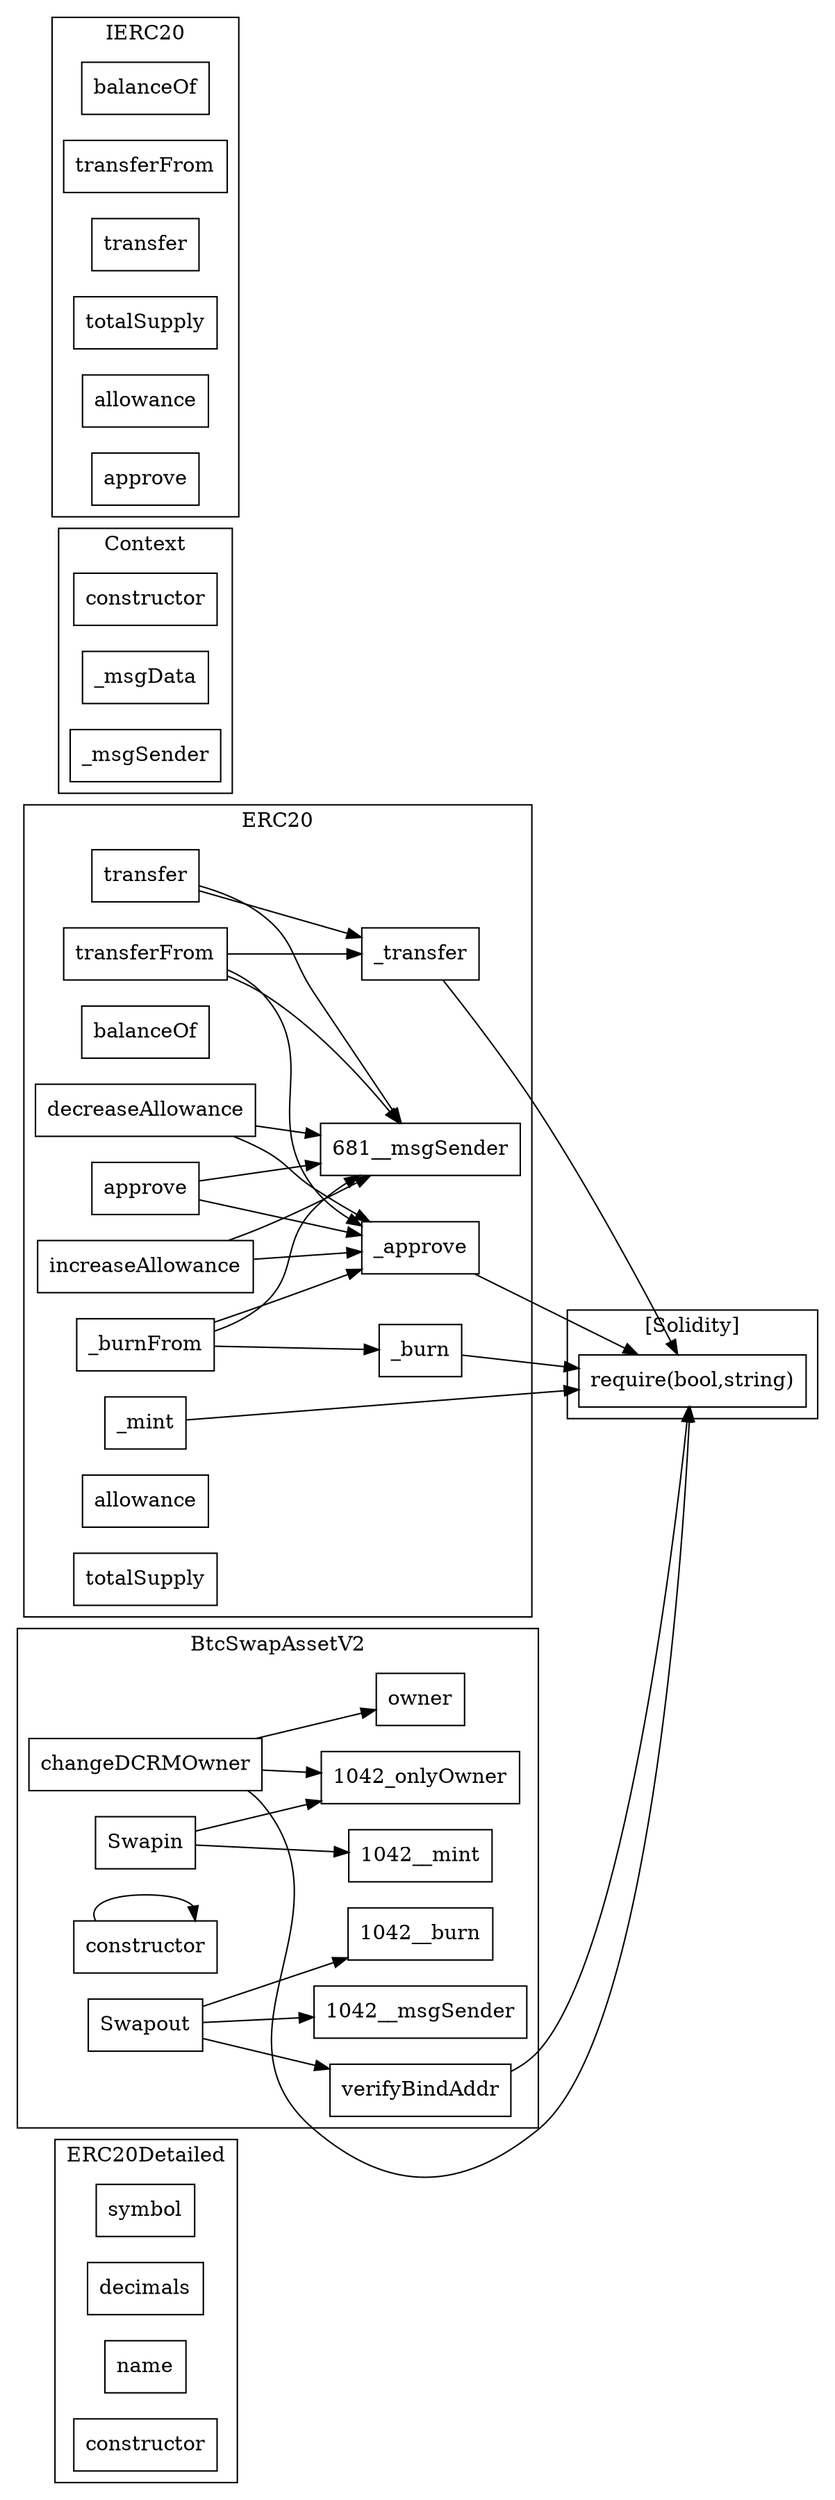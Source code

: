 strict digraph {
rankdir="LR"
node [shape=box]
subgraph cluster_737_ERC20Detailed {
label = "ERC20Detailed"
"737_symbol" [label="symbol"]
"737_decimals" [label="decimals"]
"737_name" [label="name"]
"737_constructor" [label="constructor"]
}subgraph cluster_681_ERC20 {
label = "ERC20"
"681_transfer" [label="transfer"]
"681__transfer" [label="_transfer"]
"681__burn" [label="_burn"]
"681__burnFrom" [label="_burnFrom"]
"681_balanceOf" [label="balanceOf"]
"681__approve" [label="_approve"]
"681_approve" [label="approve"]
"681_decreaseAllowance" [label="decreaseAllowance"]
"681_increaseAllowance" [label="increaseAllowance"]
"681__mint" [label="_mint"]
"681_transferFrom" [label="transferFrom"]
"681_allowance" [label="allowance"]
"681_totalSupply" [label="totalSupply"]
"681__burnFrom" -> "681__approve"
"681_transfer" -> "681__transfer"
"681_transferFrom" -> "681__msgSender"
"681_transferFrom" -> "681__transfer"
"681_increaseAllowance" -> "681__approve"
"681_transferFrom" -> "681__approve"
"681__burnFrom" -> "681__burn"
"681_transfer" -> "681__msgSender"
"681_decreaseAllowance" -> "681__approve"
"681_approve" -> "681__approve"
"681_decreaseAllowance" -> "681__msgSender"
"681_approve" -> "681__msgSender"
"681_increaseAllowance" -> "681__msgSender"
"681__burnFrom" -> "681__msgSender"
}subgraph cluster_1042_BtcSwapAssetV2 {
label = "BtcSwapAssetV2"
"1042_owner" [label="owner"]
"1042_changeDCRMOwner" [label="changeDCRMOwner"]
"1042_Swapin" [label="Swapin"]
"1042_verifyBindAddr" [label="verifyBindAddr"]
"1042_constructor" [label="constructor"]
"1042_Swapout" [label="Swapout"]
"1042_constructor" -> "1042_constructor"
"1042_Swapin" -> "1042_onlyOwner"
"1042_changeDCRMOwner" -> "1042_onlyOwner"
"1042_Swapin" -> "1042__mint"
"1042_changeDCRMOwner" -> "1042_owner"
"1042_Swapout" -> "1042_verifyBindAddr"
"1042_Swapout" -> "1042__msgSender"
"1042_Swapout" -> "1042__burn"
}subgraph cluster_26_Context {
label = "Context"
"26_constructor" [label="constructor"]
"26__msgData" [label="_msgData"]
"26__msgSender" [label="_msgSender"]
}subgraph cluster_94_IERC20 {
label = "IERC20"
"94_balanceOf" [label="balanceOf"]
"94_transferFrom" [label="transferFrom"]
"94_transfer" [label="transfer"]
"94_totalSupply" [label="totalSupply"]
"94_allowance" [label="allowance"]
"94_approve" [label="approve"]
}subgraph cluster_solidity {
label = "[Solidity]"
"require(bool,string)" 
"1042_changeDCRMOwner" -> "require(bool,string)"
"681__approve" -> "require(bool,string)"
"681__transfer" -> "require(bool,string)"
"681__mint" -> "require(bool,string)"
"1042_verifyBindAddr" -> "require(bool,string)"
"681__burn" -> "require(bool,string)"
}
}